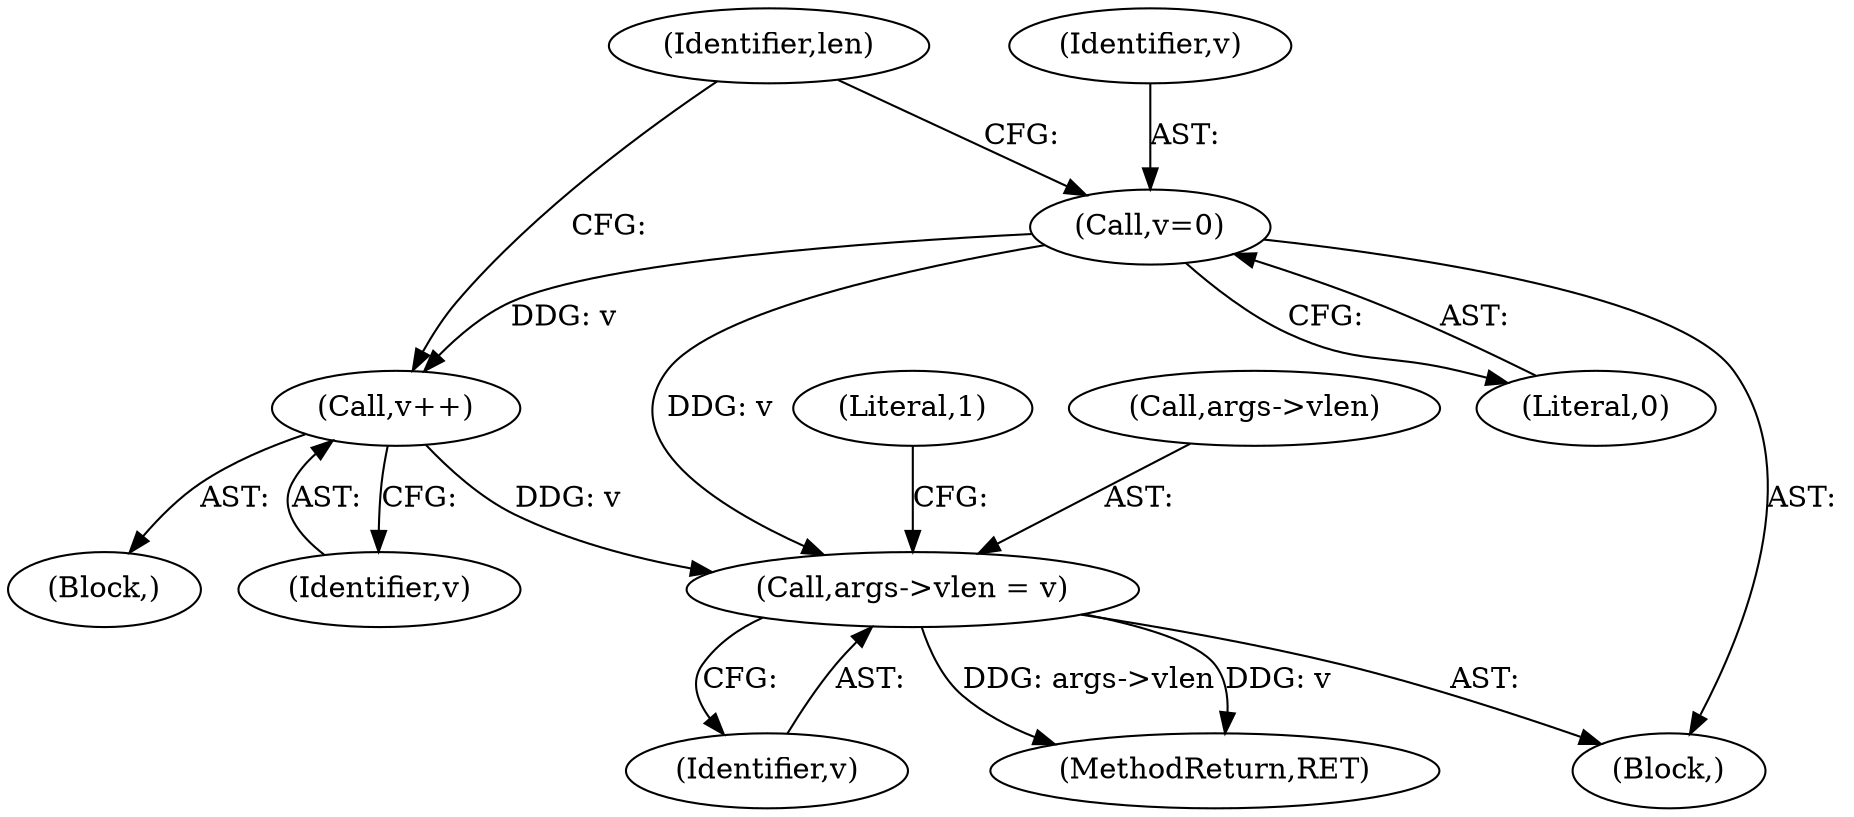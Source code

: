 digraph "0_linux_c70422f760c120480fee4de6c38804c72aa26bc1_15@pointer" {
"1000186" [label="(Call,args->vlen = v)"];
"1000184" [label="(Call,v++)"];
"1000149" [label="(Call,v=0)"];
"1000154" [label="(Identifier,len)"];
"1000192" [label="(Literal,1)"];
"1000187" [label="(Call,args->vlen)"];
"1000150" [label="(Identifier,v)"];
"1000190" [label="(Identifier,v)"];
"1000184" [label="(Call,v++)"];
"1000156" [label="(Block,)"];
"1000106" [label="(Block,)"];
"1000193" [label="(MethodReturn,RET)"];
"1000186" [label="(Call,args->vlen = v)"];
"1000185" [label="(Identifier,v)"];
"1000151" [label="(Literal,0)"];
"1000149" [label="(Call,v=0)"];
"1000186" -> "1000106"  [label="AST: "];
"1000186" -> "1000190"  [label="CFG: "];
"1000187" -> "1000186"  [label="AST: "];
"1000190" -> "1000186"  [label="AST: "];
"1000192" -> "1000186"  [label="CFG: "];
"1000186" -> "1000193"  [label="DDG: args->vlen"];
"1000186" -> "1000193"  [label="DDG: v"];
"1000184" -> "1000186"  [label="DDG: v"];
"1000149" -> "1000186"  [label="DDG: v"];
"1000184" -> "1000156"  [label="AST: "];
"1000184" -> "1000185"  [label="CFG: "];
"1000185" -> "1000184"  [label="AST: "];
"1000154" -> "1000184"  [label="CFG: "];
"1000149" -> "1000184"  [label="DDG: v"];
"1000149" -> "1000106"  [label="AST: "];
"1000149" -> "1000151"  [label="CFG: "];
"1000150" -> "1000149"  [label="AST: "];
"1000151" -> "1000149"  [label="AST: "];
"1000154" -> "1000149"  [label="CFG: "];
}
